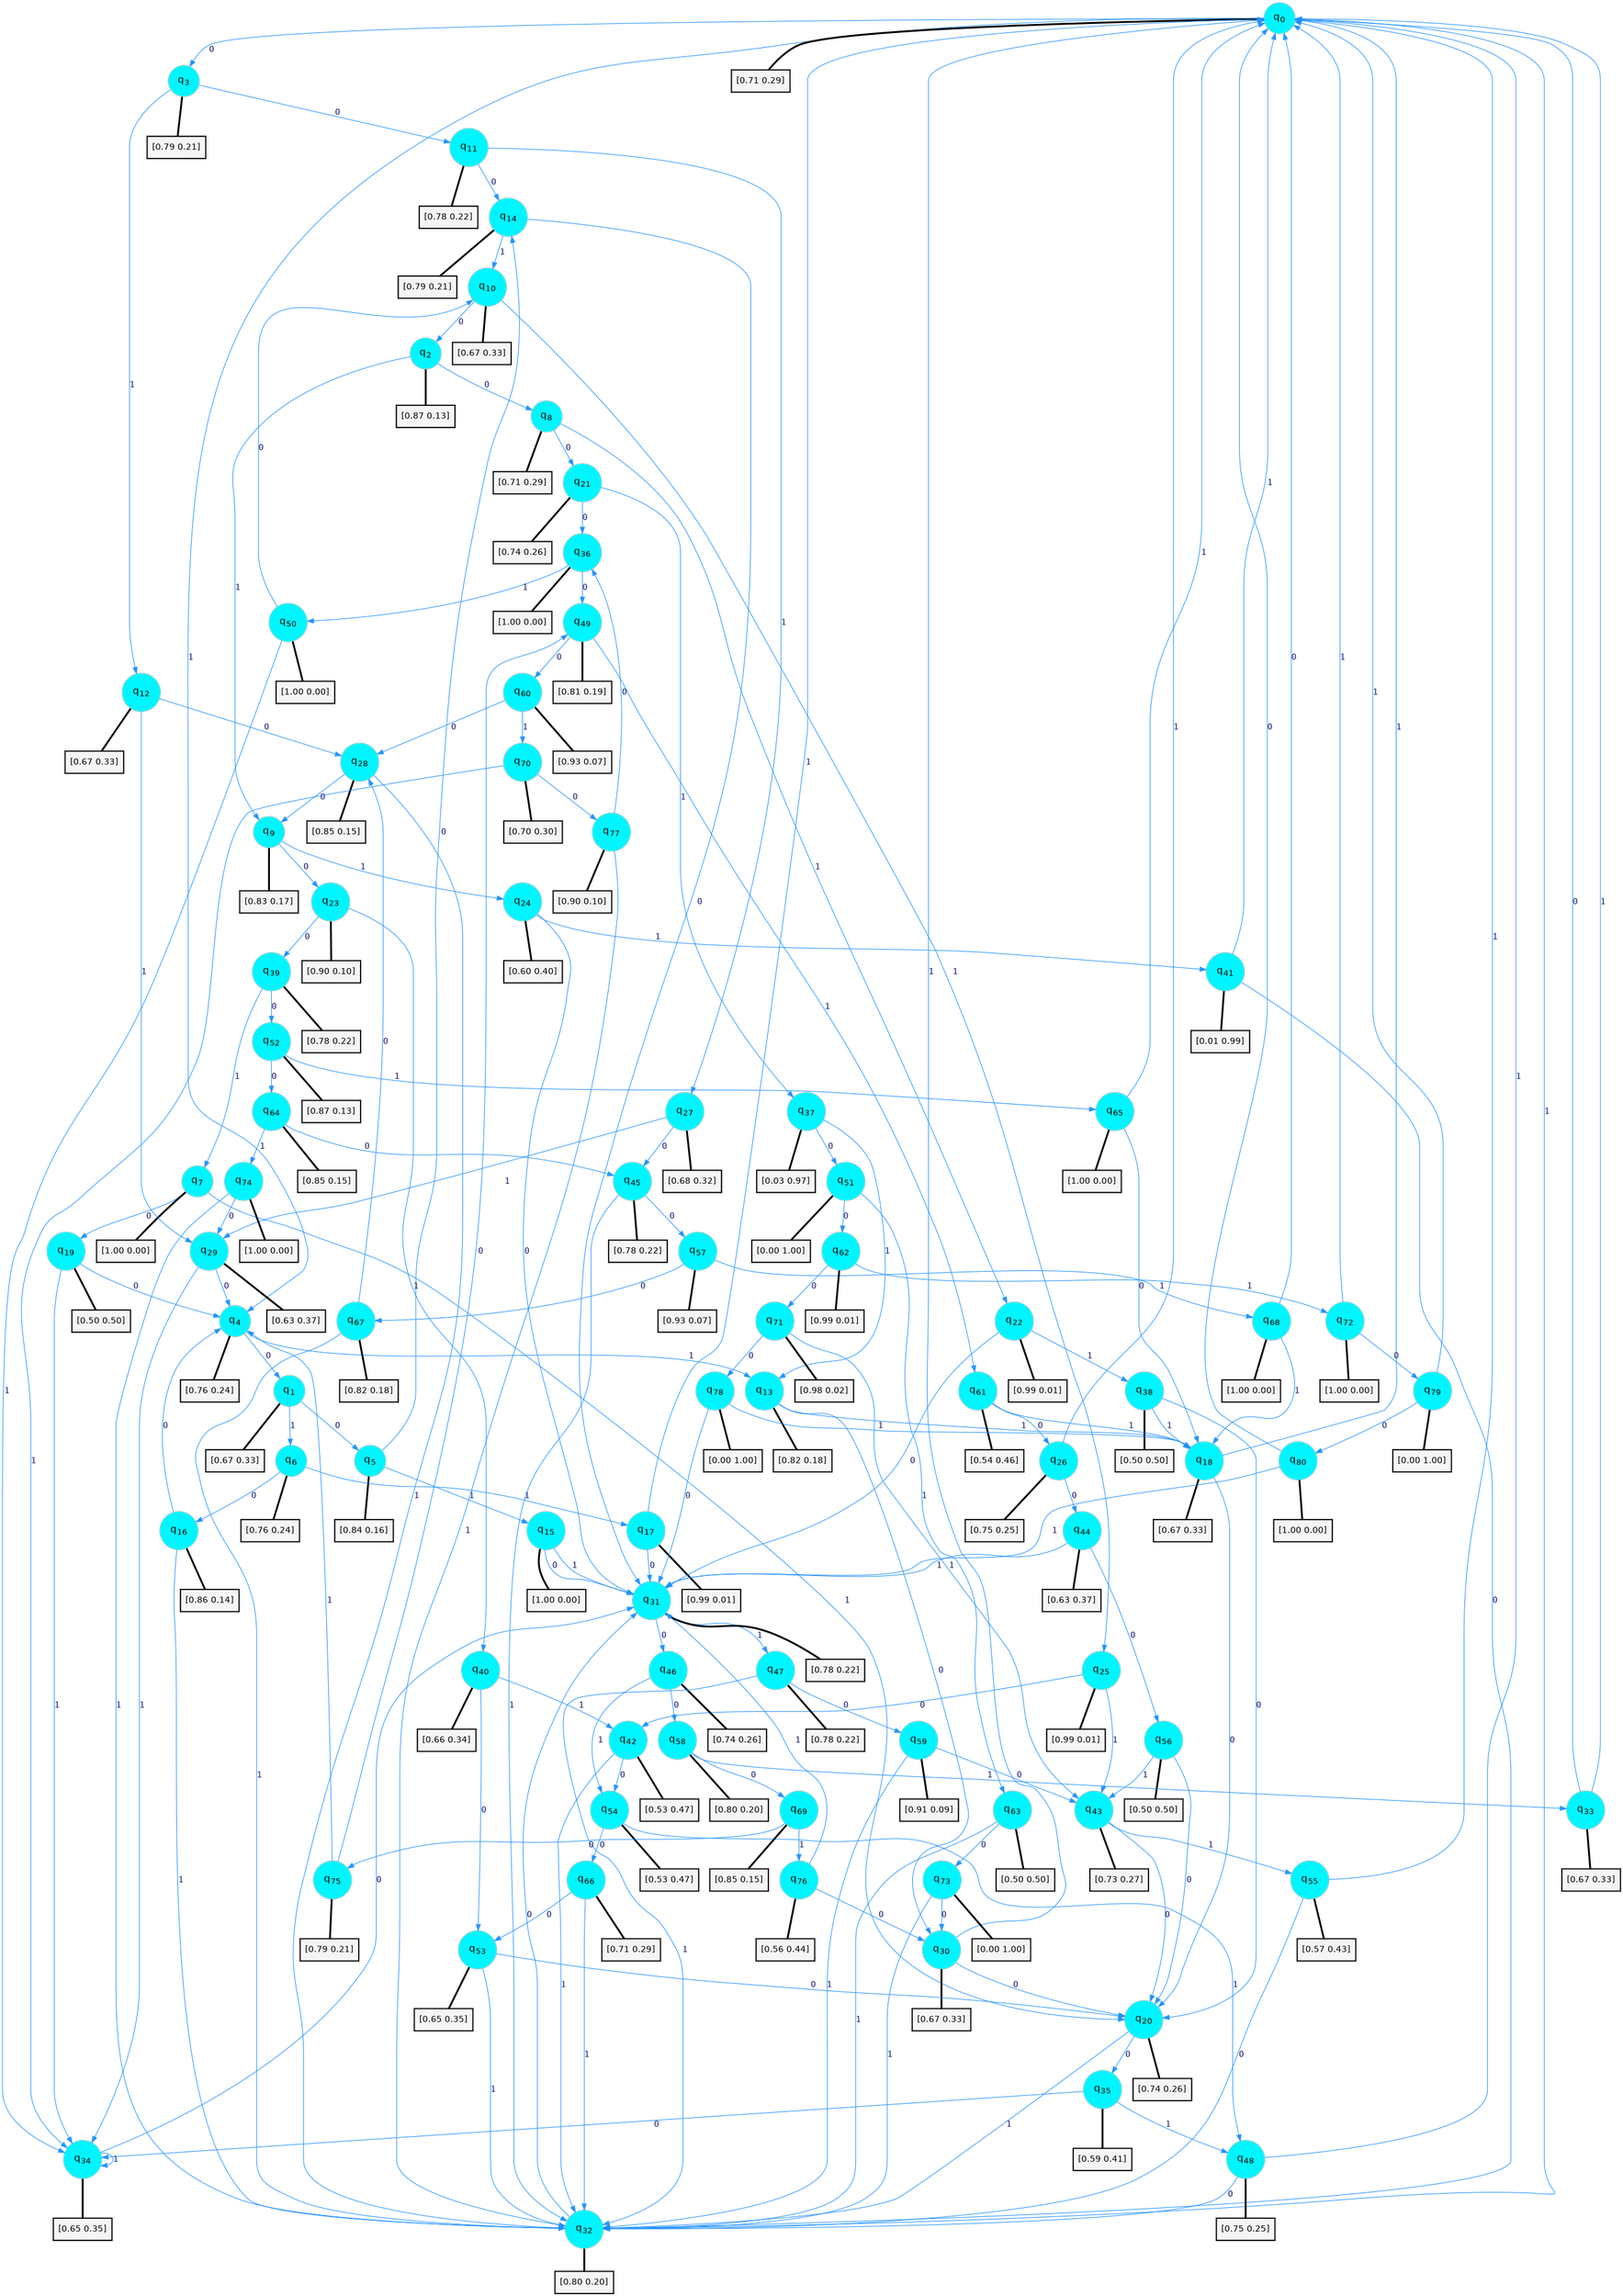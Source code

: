 digraph G {
graph [
bgcolor=transparent, dpi=300, rankdir=TD, size="40,25"];
node [
color=gray, fillcolor=turquoise1, fontcolor=black, fontname=Helvetica, fontsize=16, fontweight=bold, shape=circle, style=filled];
edge [
arrowsize=1, color=dodgerblue1, fontcolor=midnightblue, fontname=courier, fontweight=bold, penwidth=1, style=solid, weight=20];
0[label=<q<SUB>0</SUB>>];
1[label=<q<SUB>1</SUB>>];
2[label=<q<SUB>2</SUB>>];
3[label=<q<SUB>3</SUB>>];
4[label=<q<SUB>4</SUB>>];
5[label=<q<SUB>5</SUB>>];
6[label=<q<SUB>6</SUB>>];
7[label=<q<SUB>7</SUB>>];
8[label=<q<SUB>8</SUB>>];
9[label=<q<SUB>9</SUB>>];
10[label=<q<SUB>10</SUB>>];
11[label=<q<SUB>11</SUB>>];
12[label=<q<SUB>12</SUB>>];
13[label=<q<SUB>13</SUB>>];
14[label=<q<SUB>14</SUB>>];
15[label=<q<SUB>15</SUB>>];
16[label=<q<SUB>16</SUB>>];
17[label=<q<SUB>17</SUB>>];
18[label=<q<SUB>18</SUB>>];
19[label=<q<SUB>19</SUB>>];
20[label=<q<SUB>20</SUB>>];
21[label=<q<SUB>21</SUB>>];
22[label=<q<SUB>22</SUB>>];
23[label=<q<SUB>23</SUB>>];
24[label=<q<SUB>24</SUB>>];
25[label=<q<SUB>25</SUB>>];
26[label=<q<SUB>26</SUB>>];
27[label=<q<SUB>27</SUB>>];
28[label=<q<SUB>28</SUB>>];
29[label=<q<SUB>29</SUB>>];
30[label=<q<SUB>30</SUB>>];
31[label=<q<SUB>31</SUB>>];
32[label=<q<SUB>32</SUB>>];
33[label=<q<SUB>33</SUB>>];
34[label=<q<SUB>34</SUB>>];
35[label=<q<SUB>35</SUB>>];
36[label=<q<SUB>36</SUB>>];
37[label=<q<SUB>37</SUB>>];
38[label=<q<SUB>38</SUB>>];
39[label=<q<SUB>39</SUB>>];
40[label=<q<SUB>40</SUB>>];
41[label=<q<SUB>41</SUB>>];
42[label=<q<SUB>42</SUB>>];
43[label=<q<SUB>43</SUB>>];
44[label=<q<SUB>44</SUB>>];
45[label=<q<SUB>45</SUB>>];
46[label=<q<SUB>46</SUB>>];
47[label=<q<SUB>47</SUB>>];
48[label=<q<SUB>48</SUB>>];
49[label=<q<SUB>49</SUB>>];
50[label=<q<SUB>50</SUB>>];
51[label=<q<SUB>51</SUB>>];
52[label=<q<SUB>52</SUB>>];
53[label=<q<SUB>53</SUB>>];
54[label=<q<SUB>54</SUB>>];
55[label=<q<SUB>55</SUB>>];
56[label=<q<SUB>56</SUB>>];
57[label=<q<SUB>57</SUB>>];
58[label=<q<SUB>58</SUB>>];
59[label=<q<SUB>59</SUB>>];
60[label=<q<SUB>60</SUB>>];
61[label=<q<SUB>61</SUB>>];
62[label=<q<SUB>62</SUB>>];
63[label=<q<SUB>63</SUB>>];
64[label=<q<SUB>64</SUB>>];
65[label=<q<SUB>65</SUB>>];
66[label=<q<SUB>66</SUB>>];
67[label=<q<SUB>67</SUB>>];
68[label=<q<SUB>68</SUB>>];
69[label=<q<SUB>69</SUB>>];
70[label=<q<SUB>70</SUB>>];
71[label=<q<SUB>71</SUB>>];
72[label=<q<SUB>72</SUB>>];
73[label=<q<SUB>73</SUB>>];
74[label=<q<SUB>74</SUB>>];
75[label=<q<SUB>75</SUB>>];
76[label=<q<SUB>76</SUB>>];
77[label=<q<SUB>77</SUB>>];
78[label=<q<SUB>78</SUB>>];
79[label=<q<SUB>79</SUB>>];
80[label=<q<SUB>80</SUB>>];
81[label="[0.71 0.29]", shape=box,fontcolor=black, fontname=Helvetica, fontsize=14, penwidth=2, fillcolor=whitesmoke,color=black];
82[label="[0.67 0.33]", shape=box,fontcolor=black, fontname=Helvetica, fontsize=14, penwidth=2, fillcolor=whitesmoke,color=black];
83[label="[0.87 0.13]", shape=box,fontcolor=black, fontname=Helvetica, fontsize=14, penwidth=2, fillcolor=whitesmoke,color=black];
84[label="[0.79 0.21]", shape=box,fontcolor=black, fontname=Helvetica, fontsize=14, penwidth=2, fillcolor=whitesmoke,color=black];
85[label="[0.76 0.24]", shape=box,fontcolor=black, fontname=Helvetica, fontsize=14, penwidth=2, fillcolor=whitesmoke,color=black];
86[label="[0.84 0.16]", shape=box,fontcolor=black, fontname=Helvetica, fontsize=14, penwidth=2, fillcolor=whitesmoke,color=black];
87[label="[0.76 0.24]", shape=box,fontcolor=black, fontname=Helvetica, fontsize=14, penwidth=2, fillcolor=whitesmoke,color=black];
88[label="[1.00 0.00]", shape=box,fontcolor=black, fontname=Helvetica, fontsize=14, penwidth=2, fillcolor=whitesmoke,color=black];
89[label="[0.71 0.29]", shape=box,fontcolor=black, fontname=Helvetica, fontsize=14, penwidth=2, fillcolor=whitesmoke,color=black];
90[label="[0.83 0.17]", shape=box,fontcolor=black, fontname=Helvetica, fontsize=14, penwidth=2, fillcolor=whitesmoke,color=black];
91[label="[0.67 0.33]", shape=box,fontcolor=black, fontname=Helvetica, fontsize=14, penwidth=2, fillcolor=whitesmoke,color=black];
92[label="[0.78 0.22]", shape=box,fontcolor=black, fontname=Helvetica, fontsize=14, penwidth=2, fillcolor=whitesmoke,color=black];
93[label="[0.67 0.33]", shape=box,fontcolor=black, fontname=Helvetica, fontsize=14, penwidth=2, fillcolor=whitesmoke,color=black];
94[label="[0.82 0.18]", shape=box,fontcolor=black, fontname=Helvetica, fontsize=14, penwidth=2, fillcolor=whitesmoke,color=black];
95[label="[0.79 0.21]", shape=box,fontcolor=black, fontname=Helvetica, fontsize=14, penwidth=2, fillcolor=whitesmoke,color=black];
96[label="[1.00 0.00]", shape=box,fontcolor=black, fontname=Helvetica, fontsize=14, penwidth=2, fillcolor=whitesmoke,color=black];
97[label="[0.86 0.14]", shape=box,fontcolor=black, fontname=Helvetica, fontsize=14, penwidth=2, fillcolor=whitesmoke,color=black];
98[label="[0.99 0.01]", shape=box,fontcolor=black, fontname=Helvetica, fontsize=14, penwidth=2, fillcolor=whitesmoke,color=black];
99[label="[0.67 0.33]", shape=box,fontcolor=black, fontname=Helvetica, fontsize=14, penwidth=2, fillcolor=whitesmoke,color=black];
100[label="[0.50 0.50]", shape=box,fontcolor=black, fontname=Helvetica, fontsize=14, penwidth=2, fillcolor=whitesmoke,color=black];
101[label="[0.74 0.26]", shape=box,fontcolor=black, fontname=Helvetica, fontsize=14, penwidth=2, fillcolor=whitesmoke,color=black];
102[label="[0.74 0.26]", shape=box,fontcolor=black, fontname=Helvetica, fontsize=14, penwidth=2, fillcolor=whitesmoke,color=black];
103[label="[0.99 0.01]", shape=box,fontcolor=black, fontname=Helvetica, fontsize=14, penwidth=2, fillcolor=whitesmoke,color=black];
104[label="[0.90 0.10]", shape=box,fontcolor=black, fontname=Helvetica, fontsize=14, penwidth=2, fillcolor=whitesmoke,color=black];
105[label="[0.60 0.40]", shape=box,fontcolor=black, fontname=Helvetica, fontsize=14, penwidth=2, fillcolor=whitesmoke,color=black];
106[label="[0.99 0.01]", shape=box,fontcolor=black, fontname=Helvetica, fontsize=14, penwidth=2, fillcolor=whitesmoke,color=black];
107[label="[0.75 0.25]", shape=box,fontcolor=black, fontname=Helvetica, fontsize=14, penwidth=2, fillcolor=whitesmoke,color=black];
108[label="[0.68 0.32]", shape=box,fontcolor=black, fontname=Helvetica, fontsize=14, penwidth=2, fillcolor=whitesmoke,color=black];
109[label="[0.85 0.15]", shape=box,fontcolor=black, fontname=Helvetica, fontsize=14, penwidth=2, fillcolor=whitesmoke,color=black];
110[label="[0.63 0.37]", shape=box,fontcolor=black, fontname=Helvetica, fontsize=14, penwidth=2, fillcolor=whitesmoke,color=black];
111[label="[0.67 0.33]", shape=box,fontcolor=black, fontname=Helvetica, fontsize=14, penwidth=2, fillcolor=whitesmoke,color=black];
112[label="[0.78 0.22]", shape=box,fontcolor=black, fontname=Helvetica, fontsize=14, penwidth=2, fillcolor=whitesmoke,color=black];
113[label="[0.80 0.20]", shape=box,fontcolor=black, fontname=Helvetica, fontsize=14, penwidth=2, fillcolor=whitesmoke,color=black];
114[label="[0.67 0.33]", shape=box,fontcolor=black, fontname=Helvetica, fontsize=14, penwidth=2, fillcolor=whitesmoke,color=black];
115[label="[0.65 0.35]", shape=box,fontcolor=black, fontname=Helvetica, fontsize=14, penwidth=2, fillcolor=whitesmoke,color=black];
116[label="[0.59 0.41]", shape=box,fontcolor=black, fontname=Helvetica, fontsize=14, penwidth=2, fillcolor=whitesmoke,color=black];
117[label="[1.00 0.00]", shape=box,fontcolor=black, fontname=Helvetica, fontsize=14, penwidth=2, fillcolor=whitesmoke,color=black];
118[label="[0.03 0.97]", shape=box,fontcolor=black, fontname=Helvetica, fontsize=14, penwidth=2, fillcolor=whitesmoke,color=black];
119[label="[0.50 0.50]", shape=box,fontcolor=black, fontname=Helvetica, fontsize=14, penwidth=2, fillcolor=whitesmoke,color=black];
120[label="[0.78 0.22]", shape=box,fontcolor=black, fontname=Helvetica, fontsize=14, penwidth=2, fillcolor=whitesmoke,color=black];
121[label="[0.66 0.34]", shape=box,fontcolor=black, fontname=Helvetica, fontsize=14, penwidth=2, fillcolor=whitesmoke,color=black];
122[label="[0.01 0.99]", shape=box,fontcolor=black, fontname=Helvetica, fontsize=14, penwidth=2, fillcolor=whitesmoke,color=black];
123[label="[0.53 0.47]", shape=box,fontcolor=black, fontname=Helvetica, fontsize=14, penwidth=2, fillcolor=whitesmoke,color=black];
124[label="[0.73 0.27]", shape=box,fontcolor=black, fontname=Helvetica, fontsize=14, penwidth=2, fillcolor=whitesmoke,color=black];
125[label="[0.63 0.37]", shape=box,fontcolor=black, fontname=Helvetica, fontsize=14, penwidth=2, fillcolor=whitesmoke,color=black];
126[label="[0.78 0.22]", shape=box,fontcolor=black, fontname=Helvetica, fontsize=14, penwidth=2, fillcolor=whitesmoke,color=black];
127[label="[0.74 0.26]", shape=box,fontcolor=black, fontname=Helvetica, fontsize=14, penwidth=2, fillcolor=whitesmoke,color=black];
128[label="[0.78 0.22]", shape=box,fontcolor=black, fontname=Helvetica, fontsize=14, penwidth=2, fillcolor=whitesmoke,color=black];
129[label="[0.75 0.25]", shape=box,fontcolor=black, fontname=Helvetica, fontsize=14, penwidth=2, fillcolor=whitesmoke,color=black];
130[label="[0.81 0.19]", shape=box,fontcolor=black, fontname=Helvetica, fontsize=14, penwidth=2, fillcolor=whitesmoke,color=black];
131[label="[1.00 0.00]", shape=box,fontcolor=black, fontname=Helvetica, fontsize=14, penwidth=2, fillcolor=whitesmoke,color=black];
132[label="[0.00 1.00]", shape=box,fontcolor=black, fontname=Helvetica, fontsize=14, penwidth=2, fillcolor=whitesmoke,color=black];
133[label="[0.87 0.13]", shape=box,fontcolor=black, fontname=Helvetica, fontsize=14, penwidth=2, fillcolor=whitesmoke,color=black];
134[label="[0.65 0.35]", shape=box,fontcolor=black, fontname=Helvetica, fontsize=14, penwidth=2, fillcolor=whitesmoke,color=black];
135[label="[0.53 0.47]", shape=box,fontcolor=black, fontname=Helvetica, fontsize=14, penwidth=2, fillcolor=whitesmoke,color=black];
136[label="[0.57 0.43]", shape=box,fontcolor=black, fontname=Helvetica, fontsize=14, penwidth=2, fillcolor=whitesmoke,color=black];
137[label="[0.50 0.50]", shape=box,fontcolor=black, fontname=Helvetica, fontsize=14, penwidth=2, fillcolor=whitesmoke,color=black];
138[label="[0.93 0.07]", shape=box,fontcolor=black, fontname=Helvetica, fontsize=14, penwidth=2, fillcolor=whitesmoke,color=black];
139[label="[0.80 0.20]", shape=box,fontcolor=black, fontname=Helvetica, fontsize=14, penwidth=2, fillcolor=whitesmoke,color=black];
140[label="[0.91 0.09]", shape=box,fontcolor=black, fontname=Helvetica, fontsize=14, penwidth=2, fillcolor=whitesmoke,color=black];
141[label="[0.93 0.07]", shape=box,fontcolor=black, fontname=Helvetica, fontsize=14, penwidth=2, fillcolor=whitesmoke,color=black];
142[label="[0.54 0.46]", shape=box,fontcolor=black, fontname=Helvetica, fontsize=14, penwidth=2, fillcolor=whitesmoke,color=black];
143[label="[0.99 0.01]", shape=box,fontcolor=black, fontname=Helvetica, fontsize=14, penwidth=2, fillcolor=whitesmoke,color=black];
144[label="[0.50 0.50]", shape=box,fontcolor=black, fontname=Helvetica, fontsize=14, penwidth=2, fillcolor=whitesmoke,color=black];
145[label="[0.85 0.15]", shape=box,fontcolor=black, fontname=Helvetica, fontsize=14, penwidth=2, fillcolor=whitesmoke,color=black];
146[label="[1.00 0.00]", shape=box,fontcolor=black, fontname=Helvetica, fontsize=14, penwidth=2, fillcolor=whitesmoke,color=black];
147[label="[0.71 0.29]", shape=box,fontcolor=black, fontname=Helvetica, fontsize=14, penwidth=2, fillcolor=whitesmoke,color=black];
148[label="[0.82 0.18]", shape=box,fontcolor=black, fontname=Helvetica, fontsize=14, penwidth=2, fillcolor=whitesmoke,color=black];
149[label="[1.00 0.00]", shape=box,fontcolor=black, fontname=Helvetica, fontsize=14, penwidth=2, fillcolor=whitesmoke,color=black];
150[label="[0.85 0.15]", shape=box,fontcolor=black, fontname=Helvetica, fontsize=14, penwidth=2, fillcolor=whitesmoke,color=black];
151[label="[0.70 0.30]", shape=box,fontcolor=black, fontname=Helvetica, fontsize=14, penwidth=2, fillcolor=whitesmoke,color=black];
152[label="[0.98 0.02]", shape=box,fontcolor=black, fontname=Helvetica, fontsize=14, penwidth=2, fillcolor=whitesmoke,color=black];
153[label="[1.00 0.00]", shape=box,fontcolor=black, fontname=Helvetica, fontsize=14, penwidth=2, fillcolor=whitesmoke,color=black];
154[label="[0.00 1.00]", shape=box,fontcolor=black, fontname=Helvetica, fontsize=14, penwidth=2, fillcolor=whitesmoke,color=black];
155[label="[1.00 0.00]", shape=box,fontcolor=black, fontname=Helvetica, fontsize=14, penwidth=2, fillcolor=whitesmoke,color=black];
156[label="[0.79 0.21]", shape=box,fontcolor=black, fontname=Helvetica, fontsize=14, penwidth=2, fillcolor=whitesmoke,color=black];
157[label="[0.56 0.44]", shape=box,fontcolor=black, fontname=Helvetica, fontsize=14, penwidth=2, fillcolor=whitesmoke,color=black];
158[label="[0.90 0.10]", shape=box,fontcolor=black, fontname=Helvetica, fontsize=14, penwidth=2, fillcolor=whitesmoke,color=black];
159[label="[0.00 1.00]", shape=box,fontcolor=black, fontname=Helvetica, fontsize=14, penwidth=2, fillcolor=whitesmoke,color=black];
160[label="[0.00 1.00]", shape=box,fontcolor=black, fontname=Helvetica, fontsize=14, penwidth=2, fillcolor=whitesmoke,color=black];
161[label="[1.00 0.00]", shape=box,fontcolor=black, fontname=Helvetica, fontsize=14, penwidth=2, fillcolor=whitesmoke,color=black];
0->3 [label=0];
0->4 [label=1];
0->81 [arrowhead=none, penwidth=3,color=black];
1->5 [label=0];
1->6 [label=1];
1->82 [arrowhead=none, penwidth=3,color=black];
2->8 [label=0];
2->9 [label=1];
2->83 [arrowhead=none, penwidth=3,color=black];
3->11 [label=0];
3->12 [label=1];
3->84 [arrowhead=none, penwidth=3,color=black];
4->1 [label=0];
4->13 [label=1];
4->85 [arrowhead=none, penwidth=3,color=black];
5->14 [label=0];
5->15 [label=1];
5->86 [arrowhead=none, penwidth=3,color=black];
6->16 [label=0];
6->17 [label=1];
6->87 [arrowhead=none, penwidth=3,color=black];
7->19 [label=0];
7->20 [label=1];
7->88 [arrowhead=none, penwidth=3,color=black];
8->21 [label=0];
8->22 [label=1];
8->89 [arrowhead=none, penwidth=3,color=black];
9->23 [label=0];
9->24 [label=1];
9->90 [arrowhead=none, penwidth=3,color=black];
10->2 [label=0];
10->25 [label=1];
10->91 [arrowhead=none, penwidth=3,color=black];
11->14 [label=0];
11->27 [label=1];
11->92 [arrowhead=none, penwidth=3,color=black];
12->28 [label=0];
12->29 [label=1];
12->93 [arrowhead=none, penwidth=3,color=black];
13->30 [label=0];
13->18 [label=1];
13->94 [arrowhead=none, penwidth=3,color=black];
14->31 [label=0];
14->10 [label=1];
14->95 [arrowhead=none, penwidth=3,color=black];
15->31 [label=0];
15->31 [label=1];
15->96 [arrowhead=none, penwidth=3,color=black];
16->4 [label=0];
16->32 [label=1];
16->97 [arrowhead=none, penwidth=3,color=black];
17->31 [label=0];
17->0 [label=1];
17->98 [arrowhead=none, penwidth=3,color=black];
18->20 [label=0];
18->0 [label=1];
18->99 [arrowhead=none, penwidth=3,color=black];
19->4 [label=0];
19->34 [label=1];
19->100 [arrowhead=none, penwidth=3,color=black];
20->35 [label=0];
20->32 [label=1];
20->101 [arrowhead=none, penwidth=3,color=black];
21->36 [label=0];
21->37 [label=1];
21->102 [arrowhead=none, penwidth=3,color=black];
22->31 [label=0];
22->38 [label=1];
22->103 [arrowhead=none, penwidth=3,color=black];
23->39 [label=0];
23->40 [label=1];
23->104 [arrowhead=none, penwidth=3,color=black];
24->31 [label=0];
24->41 [label=1];
24->105 [arrowhead=none, penwidth=3,color=black];
25->42 [label=0];
25->43 [label=1];
25->106 [arrowhead=none, penwidth=3,color=black];
26->44 [label=0];
26->0 [label=1];
26->107 [arrowhead=none, penwidth=3,color=black];
27->45 [label=0];
27->29 [label=1];
27->108 [arrowhead=none, penwidth=3,color=black];
28->9 [label=0];
28->32 [label=1];
28->109 [arrowhead=none, penwidth=3,color=black];
29->4 [label=0];
29->34 [label=1];
29->110 [arrowhead=none, penwidth=3,color=black];
30->20 [label=0];
30->0 [label=1];
30->111 [arrowhead=none, penwidth=3,color=black];
31->46 [label=0];
31->47 [label=1];
31->112 [arrowhead=none, penwidth=3,color=black];
32->31 [label=0];
32->0 [label=1];
32->113 [arrowhead=none, penwidth=3,color=black];
33->0 [label=0];
33->0 [label=1];
33->114 [arrowhead=none, penwidth=3,color=black];
34->31 [label=0];
34->34 [label=1];
34->115 [arrowhead=none, penwidth=3,color=black];
35->34 [label=0];
35->48 [label=1];
35->116 [arrowhead=none, penwidth=3,color=black];
36->49 [label=0];
36->50 [label=1];
36->117 [arrowhead=none, penwidth=3,color=black];
37->51 [label=0];
37->13 [label=1];
37->118 [arrowhead=none, penwidth=3,color=black];
38->20 [label=0];
38->18 [label=1];
38->119 [arrowhead=none, penwidth=3,color=black];
39->52 [label=0];
39->7 [label=1];
39->120 [arrowhead=none, penwidth=3,color=black];
40->53 [label=0];
40->42 [label=1];
40->121 [arrowhead=none, penwidth=3,color=black];
41->32 [label=0];
41->0 [label=1];
41->122 [arrowhead=none, penwidth=3,color=black];
42->54 [label=0];
42->32 [label=1];
42->123 [arrowhead=none, penwidth=3,color=black];
43->20 [label=0];
43->55 [label=1];
43->124 [arrowhead=none, penwidth=3,color=black];
44->56 [label=0];
44->31 [label=1];
44->125 [arrowhead=none, penwidth=3,color=black];
45->57 [label=0];
45->32 [label=1];
45->126 [arrowhead=none, penwidth=3,color=black];
46->58 [label=0];
46->54 [label=1];
46->127 [arrowhead=none, penwidth=3,color=black];
47->59 [label=0];
47->32 [label=1];
47->128 [arrowhead=none, penwidth=3,color=black];
48->32 [label=0];
48->0 [label=1];
48->129 [arrowhead=none, penwidth=3,color=black];
49->60 [label=0];
49->61 [label=1];
49->130 [arrowhead=none, penwidth=3,color=black];
50->10 [label=0];
50->34 [label=1];
50->131 [arrowhead=none, penwidth=3,color=black];
51->62 [label=0];
51->63 [label=1];
51->132 [arrowhead=none, penwidth=3,color=black];
52->64 [label=0];
52->65 [label=1];
52->133 [arrowhead=none, penwidth=3,color=black];
53->20 [label=0];
53->32 [label=1];
53->134 [arrowhead=none, penwidth=3,color=black];
54->66 [label=0];
54->48 [label=1];
54->135 [arrowhead=none, penwidth=3,color=black];
55->32 [label=0];
55->0 [label=1];
55->136 [arrowhead=none, penwidth=3,color=black];
56->20 [label=0];
56->43 [label=1];
56->137 [arrowhead=none, penwidth=3,color=black];
57->67 [label=0];
57->68 [label=1];
57->138 [arrowhead=none, penwidth=3,color=black];
58->69 [label=0];
58->33 [label=1];
58->139 [arrowhead=none, penwidth=3,color=black];
59->43 [label=0];
59->32 [label=1];
59->140 [arrowhead=none, penwidth=3,color=black];
60->28 [label=0];
60->70 [label=1];
60->141 [arrowhead=none, penwidth=3,color=black];
61->26 [label=0];
61->18 [label=1];
61->142 [arrowhead=none, penwidth=3,color=black];
62->71 [label=0];
62->72 [label=1];
62->143 [arrowhead=none, penwidth=3,color=black];
63->73 [label=0];
63->32 [label=1];
63->144 [arrowhead=none, penwidth=3,color=black];
64->45 [label=0];
64->74 [label=1];
64->145 [arrowhead=none, penwidth=3,color=black];
65->18 [label=0];
65->0 [label=1];
65->146 [arrowhead=none, penwidth=3,color=black];
66->53 [label=0];
66->32 [label=1];
66->147 [arrowhead=none, penwidth=3,color=black];
67->28 [label=0];
67->32 [label=1];
67->148 [arrowhead=none, penwidth=3,color=black];
68->0 [label=0];
68->18 [label=1];
68->149 [arrowhead=none, penwidth=3,color=black];
69->75 [label=0];
69->76 [label=1];
69->150 [arrowhead=none, penwidth=3,color=black];
70->77 [label=0];
70->34 [label=1];
70->151 [arrowhead=none, penwidth=3,color=black];
71->78 [label=0];
71->43 [label=1];
71->152 [arrowhead=none, penwidth=3,color=black];
72->79 [label=0];
72->0 [label=1];
72->153 [arrowhead=none, penwidth=3,color=black];
73->30 [label=0];
73->32 [label=1];
73->154 [arrowhead=none, penwidth=3,color=black];
74->29 [label=0];
74->32 [label=1];
74->155 [arrowhead=none, penwidth=3,color=black];
75->49 [label=0];
75->4 [label=1];
75->156 [arrowhead=none, penwidth=3,color=black];
76->30 [label=0];
76->31 [label=1];
76->157 [arrowhead=none, penwidth=3,color=black];
77->36 [label=0];
77->32 [label=1];
77->158 [arrowhead=none, penwidth=3,color=black];
78->31 [label=0];
78->18 [label=1];
78->159 [arrowhead=none, penwidth=3,color=black];
79->80 [label=0];
79->0 [label=1];
79->160 [arrowhead=none, penwidth=3,color=black];
80->0 [label=0];
80->31 [label=1];
80->161 [arrowhead=none, penwidth=3,color=black];
}
